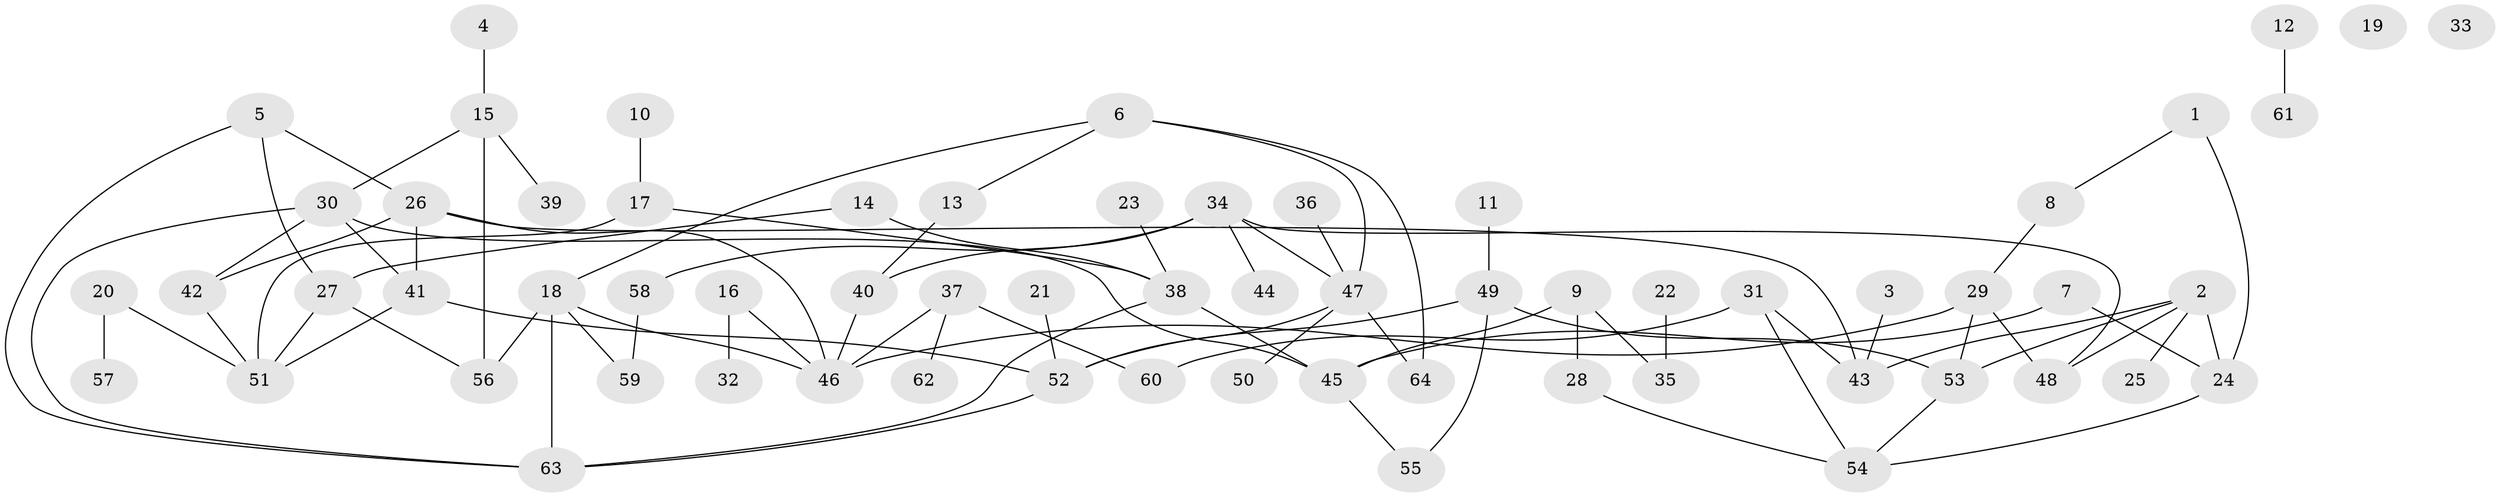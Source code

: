 // Generated by graph-tools (version 1.1) at 2025/13/03/09/25 04:13:09]
// undirected, 64 vertices, 87 edges
graph export_dot {
graph [start="1"]
  node [color=gray90,style=filled];
  1;
  2;
  3;
  4;
  5;
  6;
  7;
  8;
  9;
  10;
  11;
  12;
  13;
  14;
  15;
  16;
  17;
  18;
  19;
  20;
  21;
  22;
  23;
  24;
  25;
  26;
  27;
  28;
  29;
  30;
  31;
  32;
  33;
  34;
  35;
  36;
  37;
  38;
  39;
  40;
  41;
  42;
  43;
  44;
  45;
  46;
  47;
  48;
  49;
  50;
  51;
  52;
  53;
  54;
  55;
  56;
  57;
  58;
  59;
  60;
  61;
  62;
  63;
  64;
  1 -- 8;
  1 -- 24;
  2 -- 24;
  2 -- 25;
  2 -- 43;
  2 -- 48;
  2 -- 53;
  3 -- 43;
  4 -- 15;
  5 -- 26;
  5 -- 27;
  5 -- 63;
  6 -- 13;
  6 -- 18;
  6 -- 47;
  6 -- 64;
  7 -- 24;
  7 -- 45;
  8 -- 29;
  9 -- 28;
  9 -- 35;
  9 -- 45;
  10 -- 17;
  11 -- 49;
  12 -- 61;
  13 -- 40;
  14 -- 27;
  14 -- 38;
  15 -- 30;
  15 -- 39;
  15 -- 56;
  16 -- 32;
  16 -- 46;
  17 -- 38;
  17 -- 51;
  18 -- 46;
  18 -- 56;
  18 -- 59;
  18 -- 63;
  20 -- 51;
  20 -- 57;
  21 -- 52;
  22 -- 35;
  23 -- 38;
  24 -- 54;
  26 -- 41;
  26 -- 42;
  26 -- 43;
  26 -- 46;
  27 -- 51;
  27 -- 56;
  28 -- 54;
  29 -- 46;
  29 -- 48;
  29 -- 53;
  30 -- 41;
  30 -- 42;
  30 -- 45;
  30 -- 63;
  31 -- 43;
  31 -- 54;
  31 -- 60;
  34 -- 40;
  34 -- 44;
  34 -- 47;
  34 -- 48;
  34 -- 58;
  36 -- 47;
  37 -- 46;
  37 -- 60;
  37 -- 62;
  38 -- 45;
  38 -- 63;
  40 -- 46;
  41 -- 51;
  41 -- 52;
  42 -- 51;
  45 -- 55;
  47 -- 50;
  47 -- 52;
  47 -- 64;
  49 -- 52;
  49 -- 53;
  49 -- 55;
  52 -- 63;
  53 -- 54;
  58 -- 59;
}
